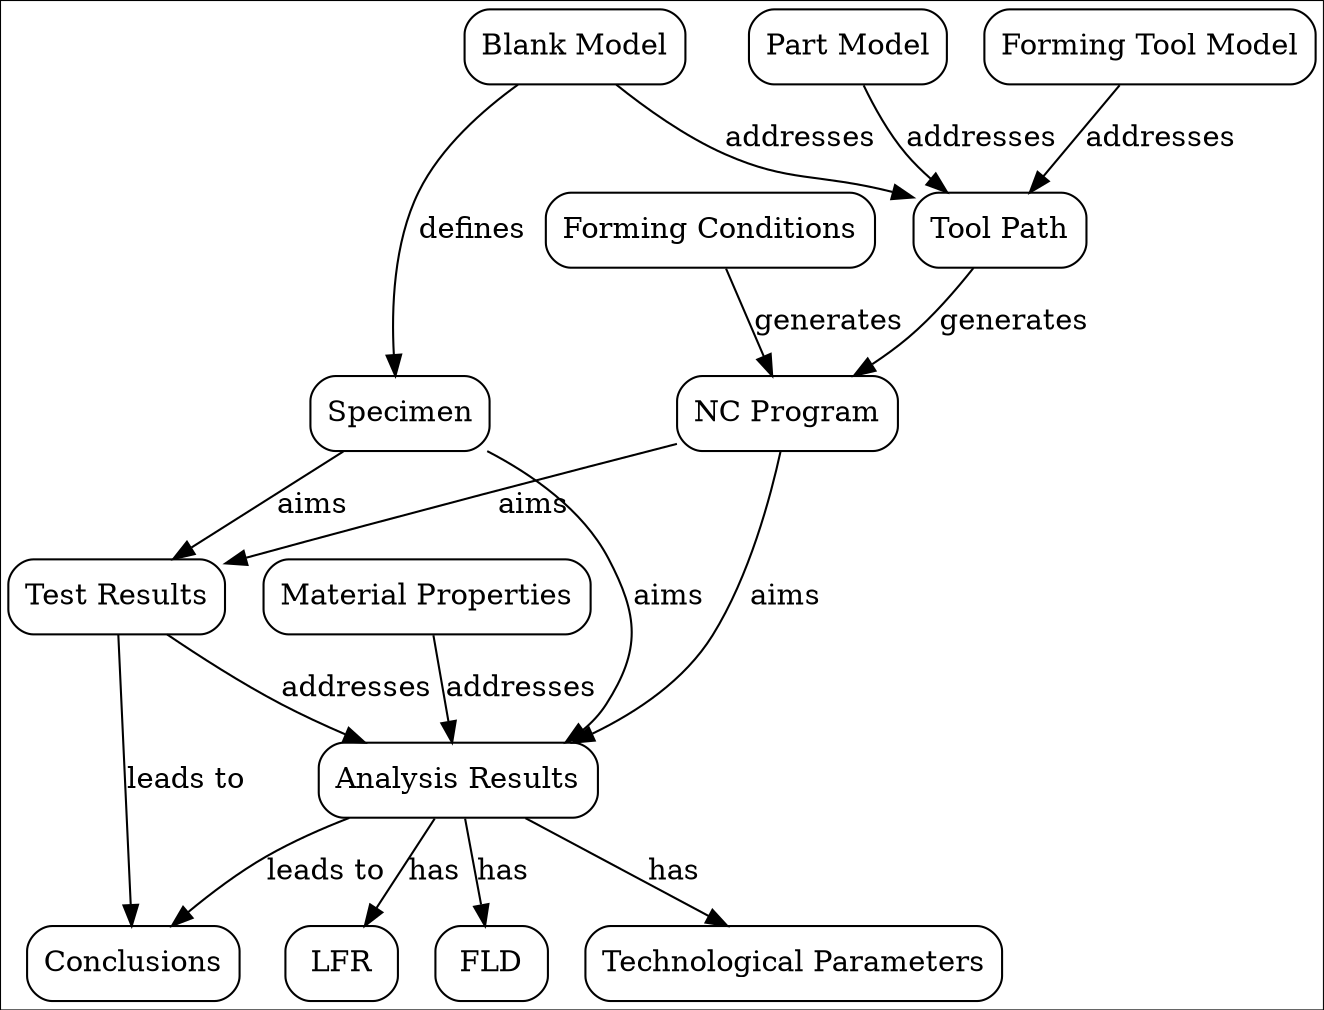 digraph datamodel {
colorscheme=pastel19;
node [color=black, fillcolor=white, shape=record, style="filled, rounded"];

blank [label="Blank Model"];
part [label="Part Model"];
tool [label="Forming Tool Model"];
path [label="Tool Path"];
cond [label="Forming Conditions"];
prog [label="NC Program"];
spec [label=Specimen];
test [label="Test Results"];
prop [label="Material Properties"];
analy [label="Analysis Results"];
concl [label=Conclusions];
lfr [label=LFR];
fld [label=FLD];
tech [label="Technological Parameters"];

analy -> {lfr, fld, tech} [label="has"];

{blank, part, tool} -> path [label="addresses"]
{path, cond} -> prog [label="generates"]
blank -> spec [label="defines"]
{prog, spec} -> test [label="aims"]
{prog, spec} -> analy [label="aims"]
{test, prop} -> analy [label="addresses"]
{test, analy} -> concl [label="leads to"]

}
